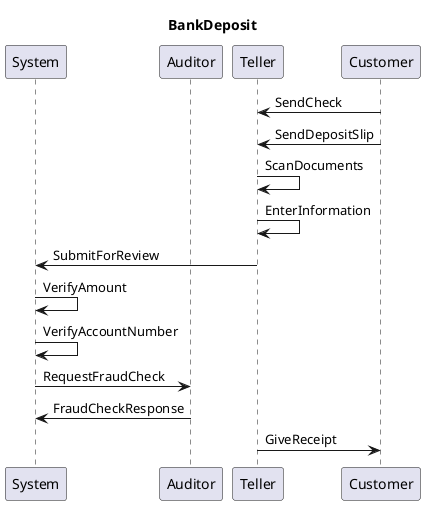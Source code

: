 @startuml

title "BankDeposit (part 1)"
participant Customer
participant Teller
participant System
Customer -> Teller : SendCheck
Customer -> Teller : SendDepositSlip
Teller -> Teller : ScanDocuments
Teller -> Teller : EnterInformation
Teller -> System : SubmitForReview

title "BankDeposit (part 2)"
participant System
participant Auditor
System -> System : VerifyAmount
System -> System : VerifyAccountNumber
System -> Auditor : RequestFraudCheck
Auditor -> System: FraudCheckResponse

participant Teller
participant Customer
Teller -> Customer : GiveReceipt

title BankDeposit
@enduml
